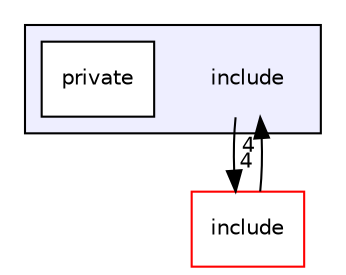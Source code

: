 digraph "include" {
  compound=true
  node [ fontsize="10", fontname="Helvetica"];
  edge [ labelfontsize="10", labelfontname="Helvetica"];
  subgraph clusterdir_879148de9d93c2e149721d7ac0bf02dd {
    graph [ bgcolor="#eeeeff", pencolor="black", label="" URL="dir_879148de9d93c2e149721d7ac0bf02dd.html"];
    dir_879148de9d93c2e149721d7ac0bf02dd [shape=plaintext label="include"];
  dir_fc5a6257432c3bb87cbf33f7506efabc [shape=box label="private" fillcolor="white" style="filled" URL="dir_fc5a6257432c3bb87cbf33f7506efabc.html"];
  }
  dir_d44c64559bbebec7f509842c48db8b23 [shape=box label="include" fillcolor="white" style="filled" color="red" URL="dir_d44c64559bbebec7f509842c48db8b23.html"];
  dir_879148de9d93c2e149721d7ac0bf02dd->dir_d44c64559bbebec7f509842c48db8b23 [headlabel="4", labeldistance=1.5 headhref="dir_000002_000000.html"];
  dir_d44c64559bbebec7f509842c48db8b23->dir_879148de9d93c2e149721d7ac0bf02dd [headlabel="4", labeldistance=1.5 headhref="dir_000000_000002.html"];
}
